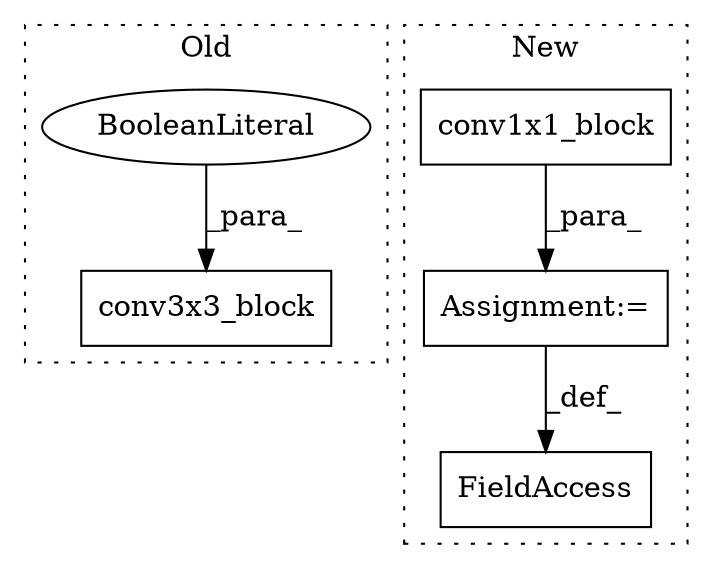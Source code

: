 digraph G {
subgraph cluster0 {
1 [label="conv3x3_block" a="32" s="797,869" l="14,1" shape="box"];
3 [label="BooleanLiteral" a="9" s="845" l="4" shape="ellipse"];
label = "Old";
style="dotted";
}
subgraph cluster1 {
2 [label="conv1x1_block" a="32" s="1945,1995" l="14,1" shape="box"];
4 [label="FieldAccess" a="22" s="1935" l="9" shape="box"];
5 [label="Assignment:=" a="7" s="1944" l="1" shape="box"];
label = "New";
style="dotted";
}
2 -> 5 [label="_para_"];
3 -> 1 [label="_para_"];
5 -> 4 [label="_def_"];
}